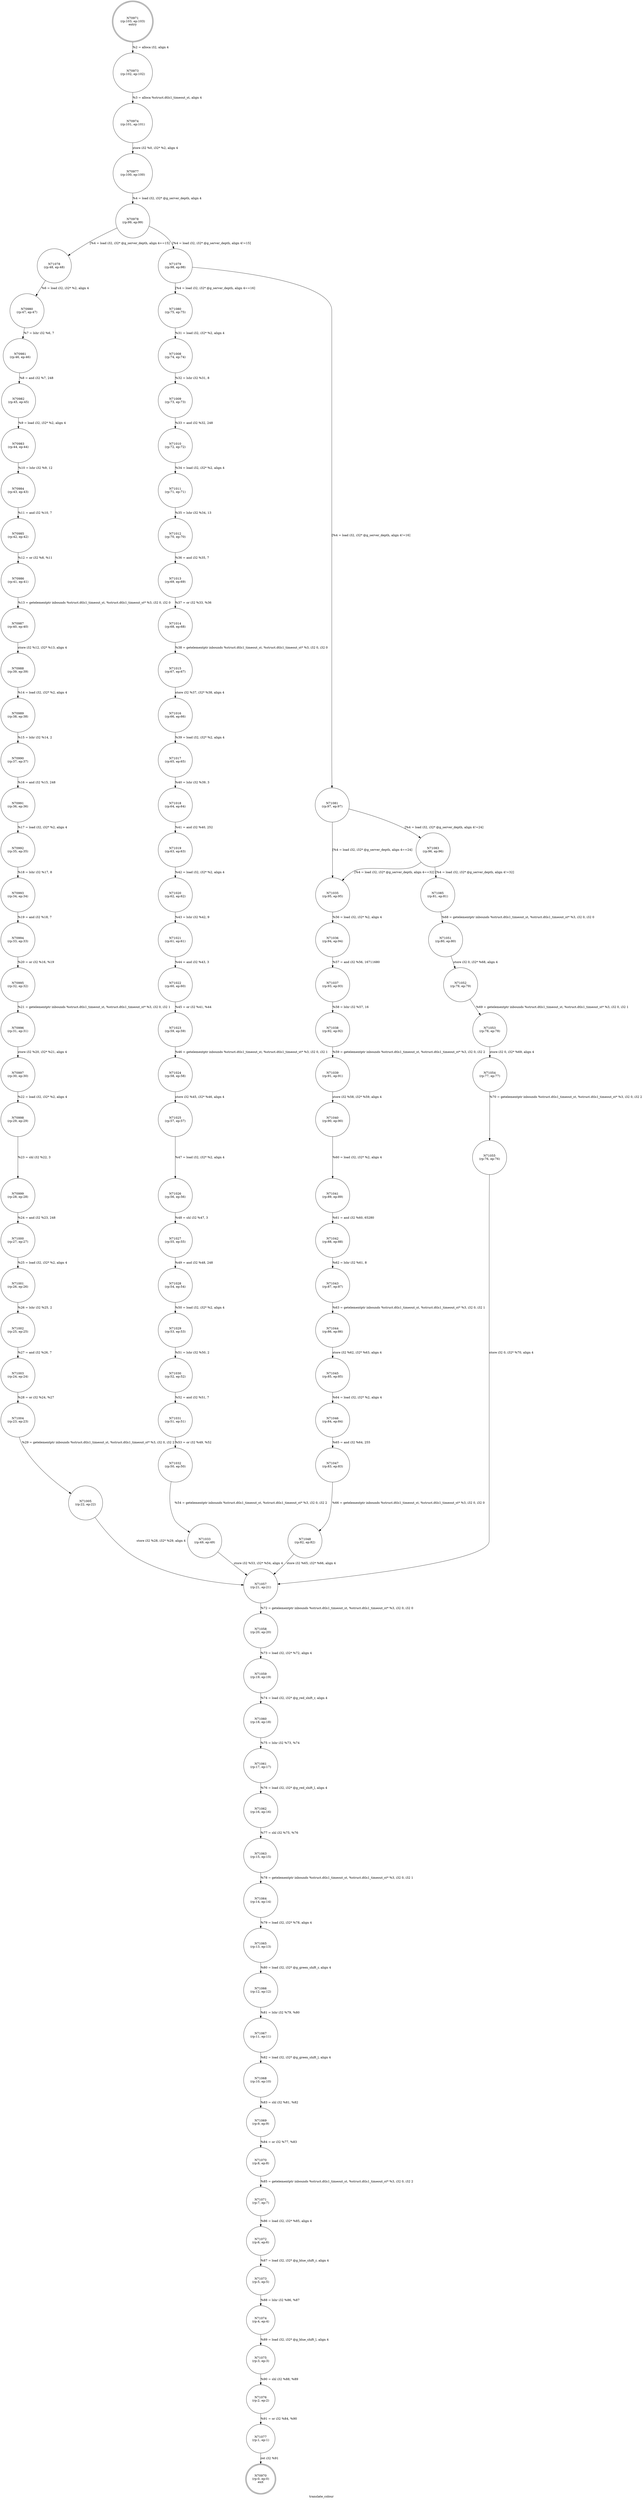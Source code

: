 digraph translate_colour {
label="translate_colour"
70970 [label="N70970\n(rp:0, ep:0)\nexit", shape="doublecircle"]
70971 [label="N70971\n(rp:103, ep:103)\nentry", shape="doublecircle"]
70971 -> 70973 [label="%2 = alloca i32, align 4"]
70973 [label="N70973\n(rp:102, ep:102)", shape="circle"]
70973 -> 70974 [label="%3 = alloca %struct.dtls1_timeout_st, align 4"]
70974 [label="N70974\n(rp:101, ep:101)", shape="circle"]
70974 -> 70977 [label="store i32 %0, i32* %2, align 4"]
70977 [label="N70977\n(rp:100, ep:100)", shape="circle"]
70977 -> 70978 [label="%4 = load i32, i32* @g_server_depth, align 4"]
70978 [label="N70978\n(rp:99, ep:99)", shape="circle"]
70978 -> 71078 [label="[%4 = load i32, i32* @g_server_depth, align 4==15]"]
70978 -> 71079 [label="[%4 = load i32, i32* @g_server_depth, align 4!=15]"]
70980 [label="N70980\n(rp:47, ep:47)", shape="circle"]
70980 -> 70981 [label="%7 = lshr i32 %6, 7"]
70981 [label="N70981\n(rp:46, ep:46)", shape="circle"]
70981 -> 70982 [label="%8 = and i32 %7, 248"]
70982 [label="N70982\n(rp:45, ep:45)", shape="circle"]
70982 -> 70983 [label="%9 = load i32, i32* %2, align 4"]
70983 [label="N70983\n(rp:44, ep:44)", shape="circle"]
70983 -> 70984 [label="%10 = lshr i32 %9, 12"]
70984 [label="N70984\n(rp:43, ep:43)", shape="circle"]
70984 -> 70985 [label="%11 = and i32 %10, 7"]
70985 [label="N70985\n(rp:42, ep:42)", shape="circle"]
70985 -> 70986 [label="%12 = or i32 %8, %11"]
70986 [label="N70986\n(rp:41, ep:41)", shape="circle"]
70986 -> 70987 [label="%13 = getelementptr inbounds %struct.dtls1_timeout_st, %struct.dtls1_timeout_st* %3, i32 0, i32 0"]
70987 [label="N70987\n(rp:40, ep:40)", shape="circle"]
70987 -> 70988 [label="store i32 %12, i32* %13, align 4"]
70988 [label="N70988\n(rp:39, ep:39)", shape="circle"]
70988 -> 70989 [label="%14 = load i32, i32* %2, align 4"]
70989 [label="N70989\n(rp:38, ep:38)", shape="circle"]
70989 -> 70990 [label="%15 = lshr i32 %14, 2"]
70990 [label="N70990\n(rp:37, ep:37)", shape="circle"]
70990 -> 70991 [label="%16 = and i32 %15, 248"]
70991 [label="N70991\n(rp:36, ep:36)", shape="circle"]
70991 -> 70992 [label="%17 = load i32, i32* %2, align 4"]
70992 [label="N70992\n(rp:35, ep:35)", shape="circle"]
70992 -> 70993 [label="%18 = lshr i32 %17, 8"]
70993 [label="N70993\n(rp:34, ep:34)", shape="circle"]
70993 -> 70994 [label="%19 = and i32 %18, 7"]
70994 [label="N70994\n(rp:33, ep:33)", shape="circle"]
70994 -> 70995 [label="%20 = or i32 %16, %19"]
70995 [label="N70995\n(rp:32, ep:32)", shape="circle"]
70995 -> 70996 [label="%21 = getelementptr inbounds %struct.dtls1_timeout_st, %struct.dtls1_timeout_st* %3, i32 0, i32 1"]
70996 [label="N70996\n(rp:31, ep:31)", shape="circle"]
70996 -> 70997 [label="store i32 %20, i32* %21, align 4"]
70997 [label="N70997\n(rp:30, ep:30)", shape="circle"]
70997 -> 70998 [label="%22 = load i32, i32* %2, align 4"]
70998 [label="N70998\n(rp:29, ep:29)", shape="circle"]
70998 -> 70999 [label="%23 = shl i32 %22, 3"]
70999 [label="N70999\n(rp:28, ep:28)", shape="circle"]
70999 -> 71000 [label="%24 = and i32 %23, 248"]
71000 [label="N71000\n(rp:27, ep:27)", shape="circle"]
71000 -> 71001 [label="%25 = load i32, i32* %2, align 4"]
71001 [label="N71001\n(rp:26, ep:26)", shape="circle"]
71001 -> 71002 [label="%26 = lshr i32 %25, 2"]
71002 [label="N71002\n(rp:25, ep:25)", shape="circle"]
71002 -> 71003 [label="%27 = and i32 %26, 7"]
71003 [label="N71003\n(rp:24, ep:24)", shape="circle"]
71003 -> 71004 [label="%28 = or i32 %24, %27"]
71004 [label="N71004\n(rp:23, ep:23)", shape="circle"]
71004 -> 71005 [label="%29 = getelementptr inbounds %struct.dtls1_timeout_st, %struct.dtls1_timeout_st* %3, i32 0, i32 2"]
71005 [label="N71005\n(rp:22, ep:22)", shape="circle"]
71005 -> 71057 [label="store i32 %28, i32* %29, align 4"]
71008 [label="N71008\n(rp:74, ep:74)", shape="circle"]
71008 -> 71009 [label="%32 = lshr i32 %31, 8"]
71009 [label="N71009\n(rp:73, ep:73)", shape="circle"]
71009 -> 71010 [label="%33 = and i32 %32, 248"]
71010 [label="N71010\n(rp:72, ep:72)", shape="circle"]
71010 -> 71011 [label="%34 = load i32, i32* %2, align 4"]
71011 [label="N71011\n(rp:71, ep:71)", shape="circle"]
71011 -> 71012 [label="%35 = lshr i32 %34, 13"]
71012 [label="N71012\n(rp:70, ep:70)", shape="circle"]
71012 -> 71013 [label="%36 = and i32 %35, 7"]
71013 [label="N71013\n(rp:69, ep:69)", shape="circle"]
71013 -> 71014 [label="%37 = or i32 %33, %36"]
71014 [label="N71014\n(rp:68, ep:68)", shape="circle"]
71014 -> 71015 [label="%38 = getelementptr inbounds %struct.dtls1_timeout_st, %struct.dtls1_timeout_st* %3, i32 0, i32 0"]
71015 [label="N71015\n(rp:67, ep:67)", shape="circle"]
71015 -> 71016 [label="store i32 %37, i32* %38, align 4"]
71016 [label="N71016\n(rp:66, ep:66)", shape="circle"]
71016 -> 71017 [label="%39 = load i32, i32* %2, align 4"]
71017 [label="N71017\n(rp:65, ep:65)", shape="circle"]
71017 -> 71018 [label="%40 = lshr i32 %39, 3"]
71018 [label="N71018\n(rp:64, ep:64)", shape="circle"]
71018 -> 71019 [label="%41 = and i32 %40, 252"]
71019 [label="N71019\n(rp:63, ep:63)", shape="circle"]
71019 -> 71020 [label="%42 = load i32, i32* %2, align 4"]
71020 [label="N71020\n(rp:62, ep:62)", shape="circle"]
71020 -> 71021 [label="%43 = lshr i32 %42, 9"]
71021 [label="N71021\n(rp:61, ep:61)", shape="circle"]
71021 -> 71022 [label="%44 = and i32 %43, 3"]
71022 [label="N71022\n(rp:60, ep:60)", shape="circle"]
71022 -> 71023 [label="%45 = or i32 %41, %44"]
71023 [label="N71023\n(rp:59, ep:59)", shape="circle"]
71023 -> 71024 [label="%46 = getelementptr inbounds %struct.dtls1_timeout_st, %struct.dtls1_timeout_st* %3, i32 0, i32 1"]
71024 [label="N71024\n(rp:58, ep:58)", shape="circle"]
71024 -> 71025 [label="store i32 %45, i32* %46, align 4"]
71025 [label="N71025\n(rp:57, ep:57)", shape="circle"]
71025 -> 71026 [label="%47 = load i32, i32* %2, align 4"]
71026 [label="N71026\n(rp:56, ep:56)", shape="circle"]
71026 -> 71027 [label="%48 = shl i32 %47, 3"]
71027 [label="N71027\n(rp:55, ep:55)", shape="circle"]
71027 -> 71028 [label="%49 = and i32 %48, 248"]
71028 [label="N71028\n(rp:54, ep:54)", shape="circle"]
71028 -> 71029 [label="%50 = load i32, i32* %2, align 4"]
71029 [label="N71029\n(rp:53, ep:53)", shape="circle"]
71029 -> 71030 [label="%51 = lshr i32 %50, 2"]
71030 [label="N71030\n(rp:52, ep:52)", shape="circle"]
71030 -> 71031 [label="%52 = and i32 %51, 7"]
71031 [label="N71031\n(rp:51, ep:51)", shape="circle"]
71031 -> 71032 [label="%53 = or i32 %49, %52"]
71032 [label="N71032\n(rp:50, ep:50)", shape="circle"]
71032 -> 71033 [label="%54 = getelementptr inbounds %struct.dtls1_timeout_st, %struct.dtls1_timeout_st* %3, i32 0, i32 2"]
71033 [label="N71033\n(rp:49, ep:49)", shape="circle"]
71033 -> 71057 [label="store i32 %53, i32* %54, align 4"]
71035 [label="N71035\n(rp:95, ep:95)", shape="circle"]
71035 -> 71036 [label="%56 = load i32, i32* %2, align 4"]
71036 [label="N71036\n(rp:94, ep:94)", shape="circle"]
71036 -> 71037 [label="%57 = and i32 %56, 16711680"]
71037 [label="N71037\n(rp:93, ep:93)", shape="circle"]
71037 -> 71038 [label="%58 = lshr i32 %57, 16"]
71038 [label="N71038\n(rp:92, ep:92)", shape="circle"]
71038 -> 71039 [label="%59 = getelementptr inbounds %struct.dtls1_timeout_st, %struct.dtls1_timeout_st* %3, i32 0, i32 2"]
71039 [label="N71039\n(rp:91, ep:91)", shape="circle"]
71039 -> 71040 [label="store i32 %58, i32* %59, align 4"]
71040 [label="N71040\n(rp:90, ep:90)", shape="circle"]
71040 -> 71041 [label="%60 = load i32, i32* %2, align 4"]
71041 [label="N71041\n(rp:89, ep:89)", shape="circle"]
71041 -> 71042 [label="%61 = and i32 %60, 65280"]
71042 [label="N71042\n(rp:88, ep:88)", shape="circle"]
71042 -> 71043 [label="%62 = lshr i32 %61, 8"]
71043 [label="N71043\n(rp:87, ep:87)", shape="circle"]
71043 -> 71044 [label="%63 = getelementptr inbounds %struct.dtls1_timeout_st, %struct.dtls1_timeout_st* %3, i32 0, i32 1"]
71044 [label="N71044\n(rp:86, ep:86)", shape="circle"]
71044 -> 71045 [label="store i32 %62, i32* %63, align 4"]
71045 [label="N71045\n(rp:85, ep:85)", shape="circle"]
71045 -> 71046 [label="%64 = load i32, i32* %2, align 4"]
71046 [label="N71046\n(rp:84, ep:84)", shape="circle"]
71046 -> 71047 [label="%65 = and i32 %64, 255"]
71047 [label="N71047\n(rp:83, ep:83)", shape="circle"]
71047 -> 71048 [label="%66 = getelementptr inbounds %struct.dtls1_timeout_st, %struct.dtls1_timeout_st* %3, i32 0, i32 0"]
71048 [label="N71048\n(rp:82, ep:82)", shape="circle"]
71048 -> 71057 [label="store i32 %65, i32* %66, align 4"]
71051 [label="N71051\n(rp:80, ep:80)", shape="circle"]
71051 -> 71052 [label="store i32 0, i32* %68, align 4"]
71052 [label="N71052\n(rp:79, ep:79)", shape="circle"]
71052 -> 71053 [label="%69 = getelementptr inbounds %struct.dtls1_timeout_st, %struct.dtls1_timeout_st* %3, i32 0, i32 1"]
71053 [label="N71053\n(rp:78, ep:78)", shape="circle"]
71053 -> 71054 [label="store i32 0, i32* %69, align 4"]
71054 [label="N71054\n(rp:77, ep:77)", shape="circle"]
71054 -> 71055 [label="%70 = getelementptr inbounds %struct.dtls1_timeout_st, %struct.dtls1_timeout_st* %3, i32 0, i32 2"]
71055 [label="N71055\n(rp:76, ep:76)", shape="circle"]
71055 -> 71057 [label="store i32 0, i32* %70, align 4"]
71057 [label="N71057\n(rp:21, ep:21)", shape="circle"]
71057 -> 71058 [label="%72 = getelementptr inbounds %struct.dtls1_timeout_st, %struct.dtls1_timeout_st* %3, i32 0, i32 0"]
71058 [label="N71058\n(rp:20, ep:20)", shape="circle"]
71058 -> 71059 [label="%73 = load i32, i32* %72, align 4"]
71059 [label="N71059\n(rp:19, ep:19)", shape="circle"]
71059 -> 71060 [label="%74 = load i32, i32* @g_red_shift_r, align 4"]
71060 [label="N71060\n(rp:18, ep:18)", shape="circle"]
71060 -> 71061 [label="%75 = lshr i32 %73, %74"]
71061 [label="N71061\n(rp:17, ep:17)", shape="circle"]
71061 -> 71062 [label="%76 = load i32, i32* @g_red_shift_l, align 4"]
71062 [label="N71062\n(rp:16, ep:16)", shape="circle"]
71062 -> 71063 [label="%77 = shl i32 %75, %76"]
71063 [label="N71063\n(rp:15, ep:15)", shape="circle"]
71063 -> 71064 [label="%78 = getelementptr inbounds %struct.dtls1_timeout_st, %struct.dtls1_timeout_st* %3, i32 0, i32 1"]
71064 [label="N71064\n(rp:14, ep:14)", shape="circle"]
71064 -> 71065 [label="%79 = load i32, i32* %78, align 4"]
71065 [label="N71065\n(rp:13, ep:13)", shape="circle"]
71065 -> 71066 [label="%80 = load i32, i32* @g_green_shift_r, align 4"]
71066 [label="N71066\n(rp:12, ep:12)", shape="circle"]
71066 -> 71067 [label="%81 = lshr i32 %79, %80"]
71067 [label="N71067\n(rp:11, ep:11)", shape="circle"]
71067 -> 71068 [label="%82 = load i32, i32* @g_green_shift_l, align 4"]
71068 [label="N71068\n(rp:10, ep:10)", shape="circle"]
71068 -> 71069 [label="%83 = shl i32 %81, %82"]
71069 [label="N71069\n(rp:9, ep:9)", shape="circle"]
71069 -> 71070 [label="%84 = or i32 %77, %83"]
71070 [label="N71070\n(rp:8, ep:8)", shape="circle"]
71070 -> 71071 [label="%85 = getelementptr inbounds %struct.dtls1_timeout_st, %struct.dtls1_timeout_st* %3, i32 0, i32 2"]
71071 [label="N71071\n(rp:7, ep:7)", shape="circle"]
71071 -> 71072 [label="%86 = load i32, i32* %85, align 4"]
71072 [label="N71072\n(rp:6, ep:6)", shape="circle"]
71072 -> 71073 [label="%87 = load i32, i32* @g_blue_shift_r, align 4"]
71073 [label="N71073\n(rp:5, ep:5)", shape="circle"]
71073 -> 71074 [label="%88 = lshr i32 %86, %87"]
71074 [label="N71074\n(rp:4, ep:4)", shape="circle"]
71074 -> 71075 [label="%89 = load i32, i32* @g_blue_shift_l, align 4"]
71075 [label="N71075\n(rp:3, ep:3)", shape="circle"]
71075 -> 71076 [label="%90 = shl i32 %88, %89"]
71076 [label="N71076\n(rp:2, ep:2)", shape="circle"]
71076 -> 71077 [label="%91 = or i32 %84, %90"]
71077 [label="N71077\n(rp:1, ep:1)", shape="circle"]
71077 -> 70970 [label="ret i32 %91"]
71078 [label="N71078\n(rp:48, ep:48)", shape="circle"]
71078 -> 70980 [label="%6 = load i32, i32* %2, align 4"]
71079 [label="N71079\n(rp:98, ep:98)", shape="circle"]
71079 -> 71080 [label="[%4 = load i32, i32* @g_server_depth, align 4==16]"]
71079 -> 71081 [label="[%4 = load i32, i32* @g_server_depth, align 4!=16]"]
71080 [label="N71080\n(rp:75, ep:75)", shape="circle"]
71080 -> 71008 [label="%31 = load i32, i32* %2, align 4"]
71081 [label="N71081\n(rp:97, ep:97)", shape="circle"]
71081 -> 71083 [label="[%4 = load i32, i32* @g_server_depth, align 4!=24]"]
71081 -> 71035 [label="[%4 = load i32, i32* @g_server_depth, align 4==24]"]
71083 [label="N71083\n(rp:96, ep:96)", shape="circle"]
71083 -> 71085 [label="[%4 = load i32, i32* @g_server_depth, align 4!=32]"]
71083 -> 71035 [label="[%4 = load i32, i32* @g_server_depth, align 4==32]"]
71085 [label="N71085\n(rp:81, ep:81)", shape="circle"]
71085 -> 71051 [label="%68 = getelementptr inbounds %struct.dtls1_timeout_st, %struct.dtls1_timeout_st* %3, i32 0, i32 0"]
}

